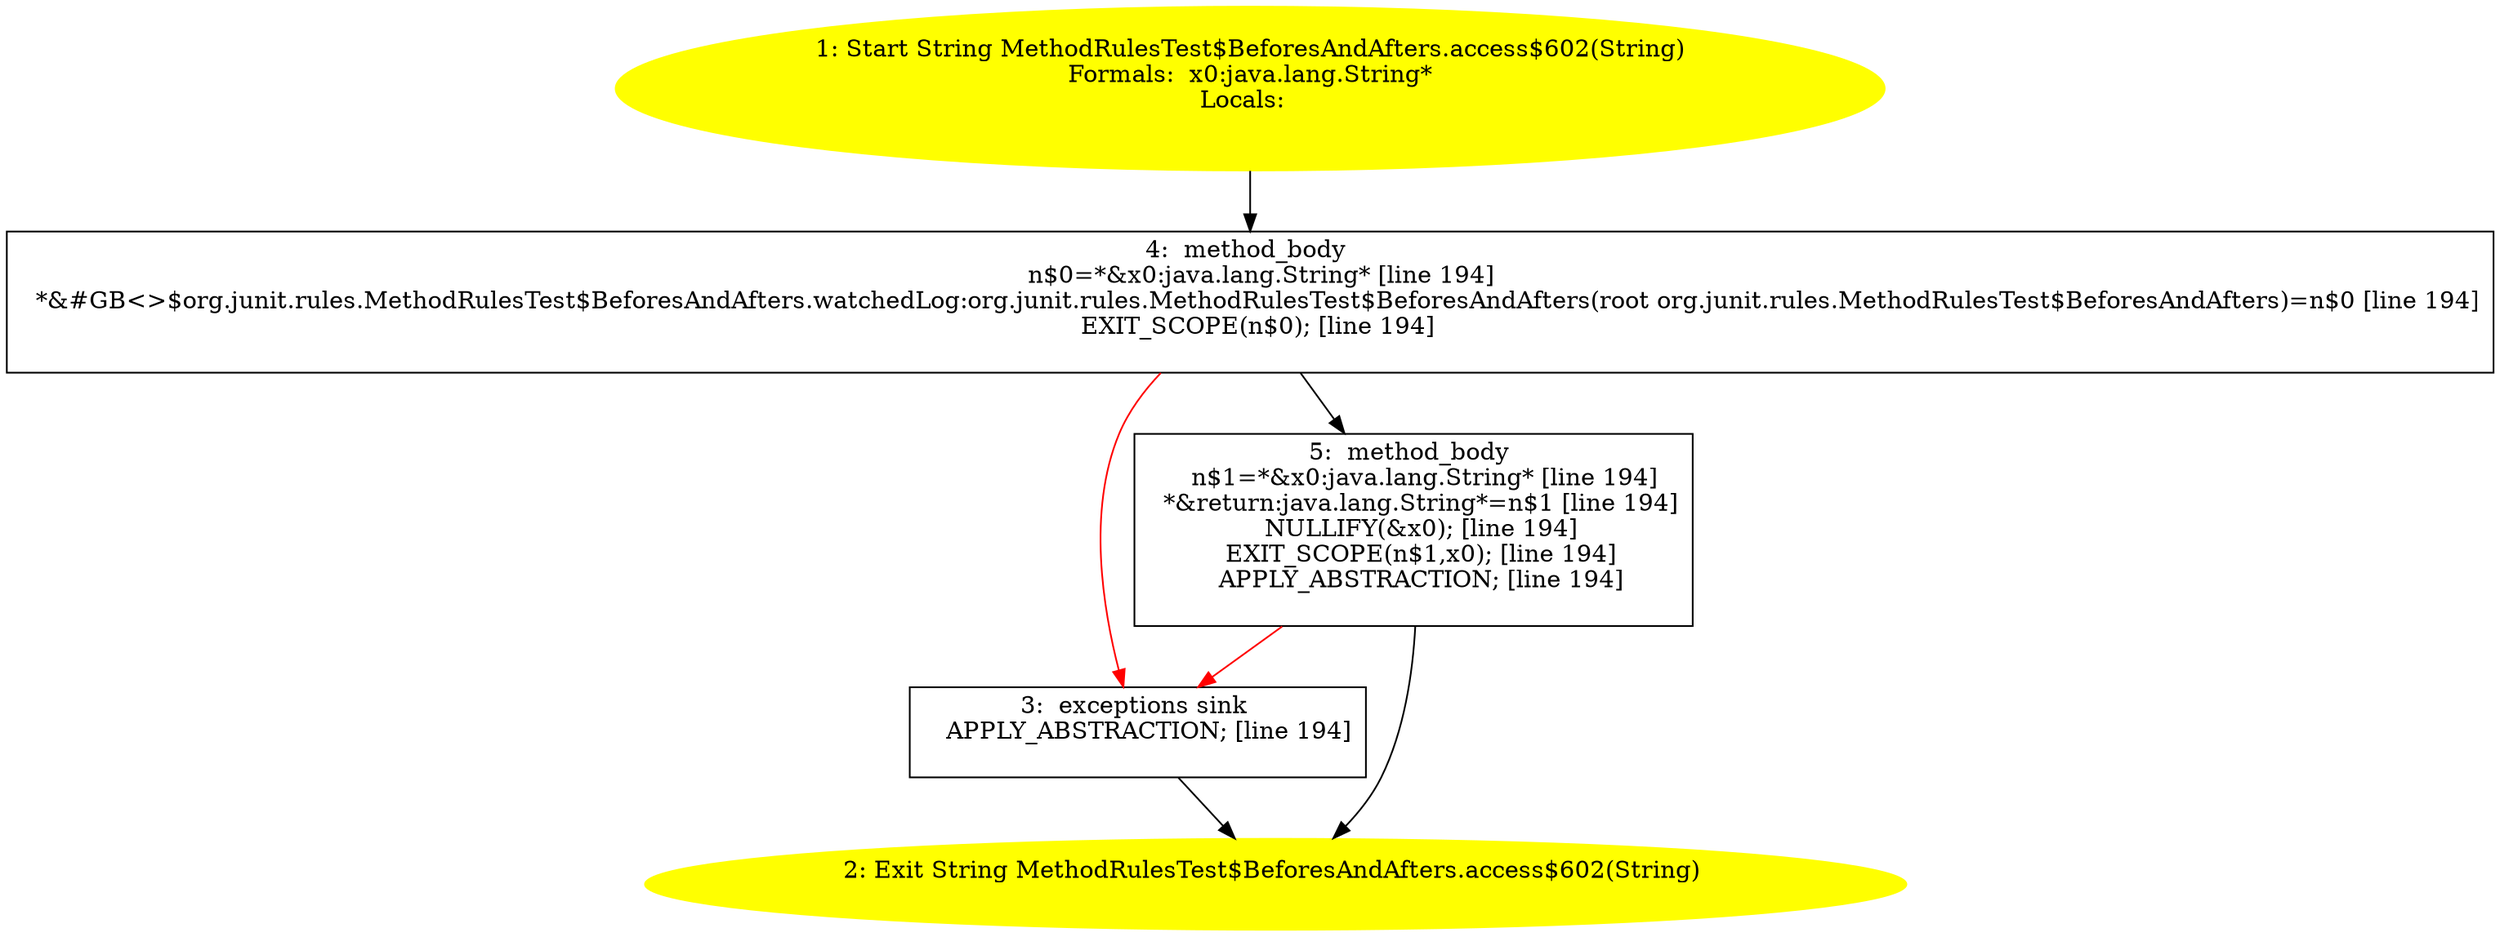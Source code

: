 /* @generated */
digraph cfg {
"org.junit.rules.MethodRulesTest$BeforesAndAfters.access$602(java.lang.String):java.lang.String.27cf145ad9f5b73ed29d1251c141dee0_1" [label="1: Start String MethodRulesTest$BeforesAndAfters.access$602(String)\nFormals:  x0:java.lang.String*\nLocals:  \n  " color=yellow style=filled]
	

	 "org.junit.rules.MethodRulesTest$BeforesAndAfters.access$602(java.lang.String):java.lang.String.27cf145ad9f5b73ed29d1251c141dee0_1" -> "org.junit.rules.MethodRulesTest$BeforesAndAfters.access$602(java.lang.String):java.lang.String.27cf145ad9f5b73ed29d1251c141dee0_4" ;
"org.junit.rules.MethodRulesTest$BeforesAndAfters.access$602(java.lang.String):java.lang.String.27cf145ad9f5b73ed29d1251c141dee0_2" [label="2: Exit String MethodRulesTest$BeforesAndAfters.access$602(String) \n  " color=yellow style=filled]
	

"org.junit.rules.MethodRulesTest$BeforesAndAfters.access$602(java.lang.String):java.lang.String.27cf145ad9f5b73ed29d1251c141dee0_3" [label="3:  exceptions sink \n   APPLY_ABSTRACTION; [line 194]\n " shape="box"]
	

	 "org.junit.rules.MethodRulesTest$BeforesAndAfters.access$602(java.lang.String):java.lang.String.27cf145ad9f5b73ed29d1251c141dee0_3" -> "org.junit.rules.MethodRulesTest$BeforesAndAfters.access$602(java.lang.String):java.lang.String.27cf145ad9f5b73ed29d1251c141dee0_2" ;
"org.junit.rules.MethodRulesTest$BeforesAndAfters.access$602(java.lang.String):java.lang.String.27cf145ad9f5b73ed29d1251c141dee0_4" [label="4:  method_body \n   n$0=*&x0:java.lang.String* [line 194]\n  *&#GB<>$org.junit.rules.MethodRulesTest$BeforesAndAfters.watchedLog:org.junit.rules.MethodRulesTest$BeforesAndAfters(root org.junit.rules.MethodRulesTest$BeforesAndAfters)=n$0 [line 194]\n  EXIT_SCOPE(n$0); [line 194]\n " shape="box"]
	

	 "org.junit.rules.MethodRulesTest$BeforesAndAfters.access$602(java.lang.String):java.lang.String.27cf145ad9f5b73ed29d1251c141dee0_4" -> "org.junit.rules.MethodRulesTest$BeforesAndAfters.access$602(java.lang.String):java.lang.String.27cf145ad9f5b73ed29d1251c141dee0_5" ;
	 "org.junit.rules.MethodRulesTest$BeforesAndAfters.access$602(java.lang.String):java.lang.String.27cf145ad9f5b73ed29d1251c141dee0_4" -> "org.junit.rules.MethodRulesTest$BeforesAndAfters.access$602(java.lang.String):java.lang.String.27cf145ad9f5b73ed29d1251c141dee0_3" [color="red" ];
"org.junit.rules.MethodRulesTest$BeforesAndAfters.access$602(java.lang.String):java.lang.String.27cf145ad9f5b73ed29d1251c141dee0_5" [label="5:  method_body \n   n$1=*&x0:java.lang.String* [line 194]\n  *&return:java.lang.String*=n$1 [line 194]\n  NULLIFY(&x0); [line 194]\n  EXIT_SCOPE(n$1,x0); [line 194]\n  APPLY_ABSTRACTION; [line 194]\n " shape="box"]
	

	 "org.junit.rules.MethodRulesTest$BeforesAndAfters.access$602(java.lang.String):java.lang.String.27cf145ad9f5b73ed29d1251c141dee0_5" -> "org.junit.rules.MethodRulesTest$BeforesAndAfters.access$602(java.lang.String):java.lang.String.27cf145ad9f5b73ed29d1251c141dee0_2" ;
	 "org.junit.rules.MethodRulesTest$BeforesAndAfters.access$602(java.lang.String):java.lang.String.27cf145ad9f5b73ed29d1251c141dee0_5" -> "org.junit.rules.MethodRulesTest$BeforesAndAfters.access$602(java.lang.String):java.lang.String.27cf145ad9f5b73ed29d1251c141dee0_3" [color="red" ];
}
